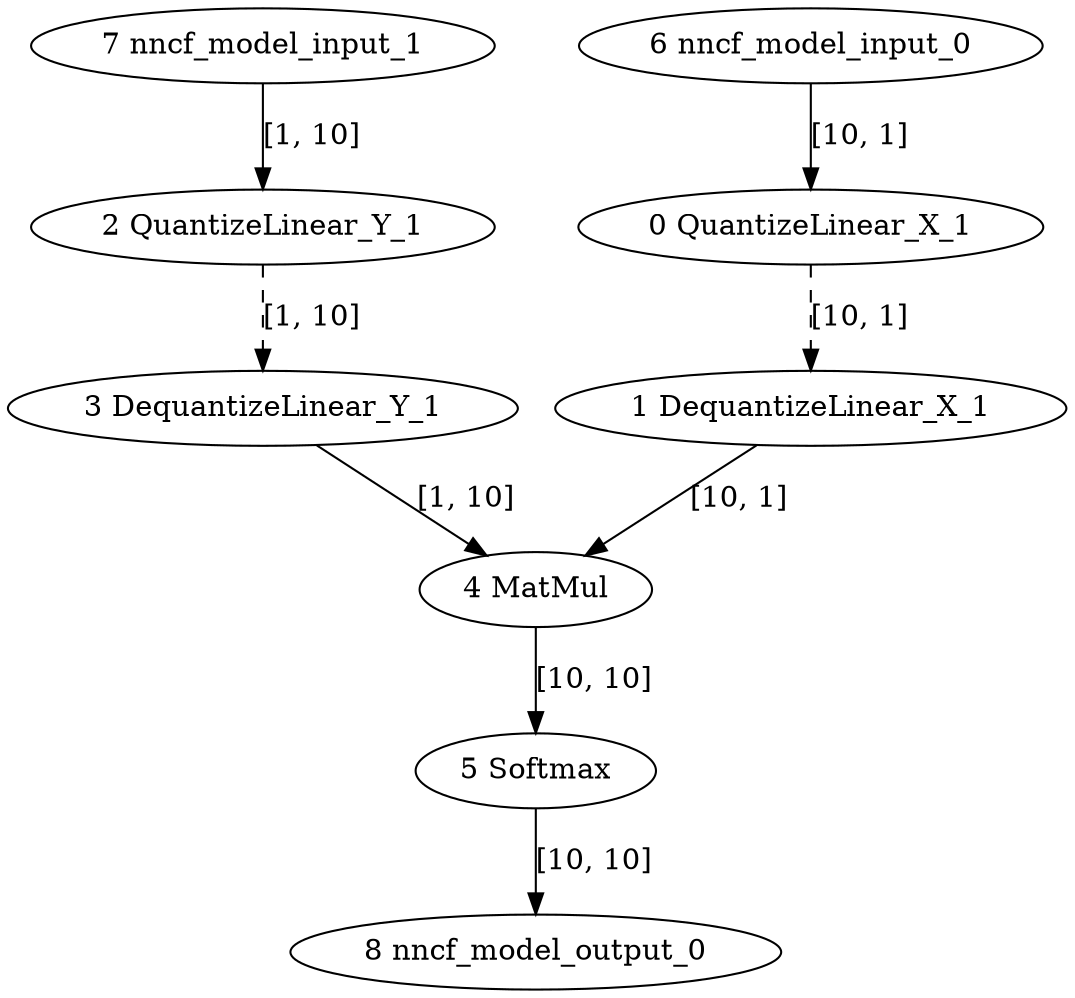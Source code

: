 strict digraph  {
"0 QuantizeLinear_X_1" [id=0, type=QuantizeLinear];
"1 DequantizeLinear_X_1" [id=1, type=DequantizeLinear];
"2 QuantizeLinear_Y_1" [id=2, type=QuantizeLinear];
"3 DequantizeLinear_Y_1" [id=3, type=DequantizeLinear];
"4 MatMul" [id=4, type=MatMul];
"5 Softmax" [id=5, type=Softmax];
"6 nncf_model_input_0" [id=6, type=nncf_model_input];
"7 nncf_model_input_1" [id=7, type=nncf_model_input];
"8 nncf_model_output_0" [id=8, type=nncf_model_output];
"0 QuantizeLinear_X_1" -> "1 DequantizeLinear_X_1"  [label="[10, 1]", style=dashed];
"1 DequantizeLinear_X_1" -> "4 MatMul"  [label="[10, 1]", style=solid];
"2 QuantizeLinear_Y_1" -> "3 DequantizeLinear_Y_1"  [label="[1, 10]", style=dashed];
"3 DequantizeLinear_Y_1" -> "4 MatMul"  [label="[1, 10]", style=solid];
"4 MatMul" -> "5 Softmax"  [label="[10, 10]", style=solid];
"5 Softmax" -> "8 nncf_model_output_0"  [label="[10, 10]", style=solid];
"6 nncf_model_input_0" -> "0 QuantizeLinear_X_1"  [label="[10, 1]", style=solid];
"7 nncf_model_input_1" -> "2 QuantizeLinear_Y_1"  [label="[1, 10]", style=solid];
}
